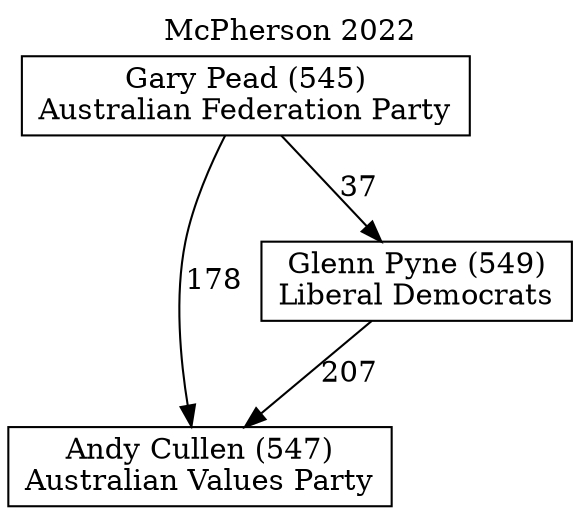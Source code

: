 // House preference flow
digraph "Andy Cullen (547)_McPherson_2022" {
	graph [label="McPherson 2022" labelloc=t mclimit=10]
	node [shape=box]
	"Gary Pead (545)" [label="Gary Pead (545)
Australian Federation Party"]
	"Andy Cullen (547)" [label="Andy Cullen (547)
Australian Values Party"]
	"Glenn Pyne (549)" [label="Glenn Pyne (549)
Liberal Democrats"]
	"Glenn Pyne (549)" -> "Andy Cullen (547)" [label=207]
	"Gary Pead (545)" -> "Andy Cullen (547)" [label=178]
	"Gary Pead (545)" -> "Glenn Pyne (549)" [label=37]
}
